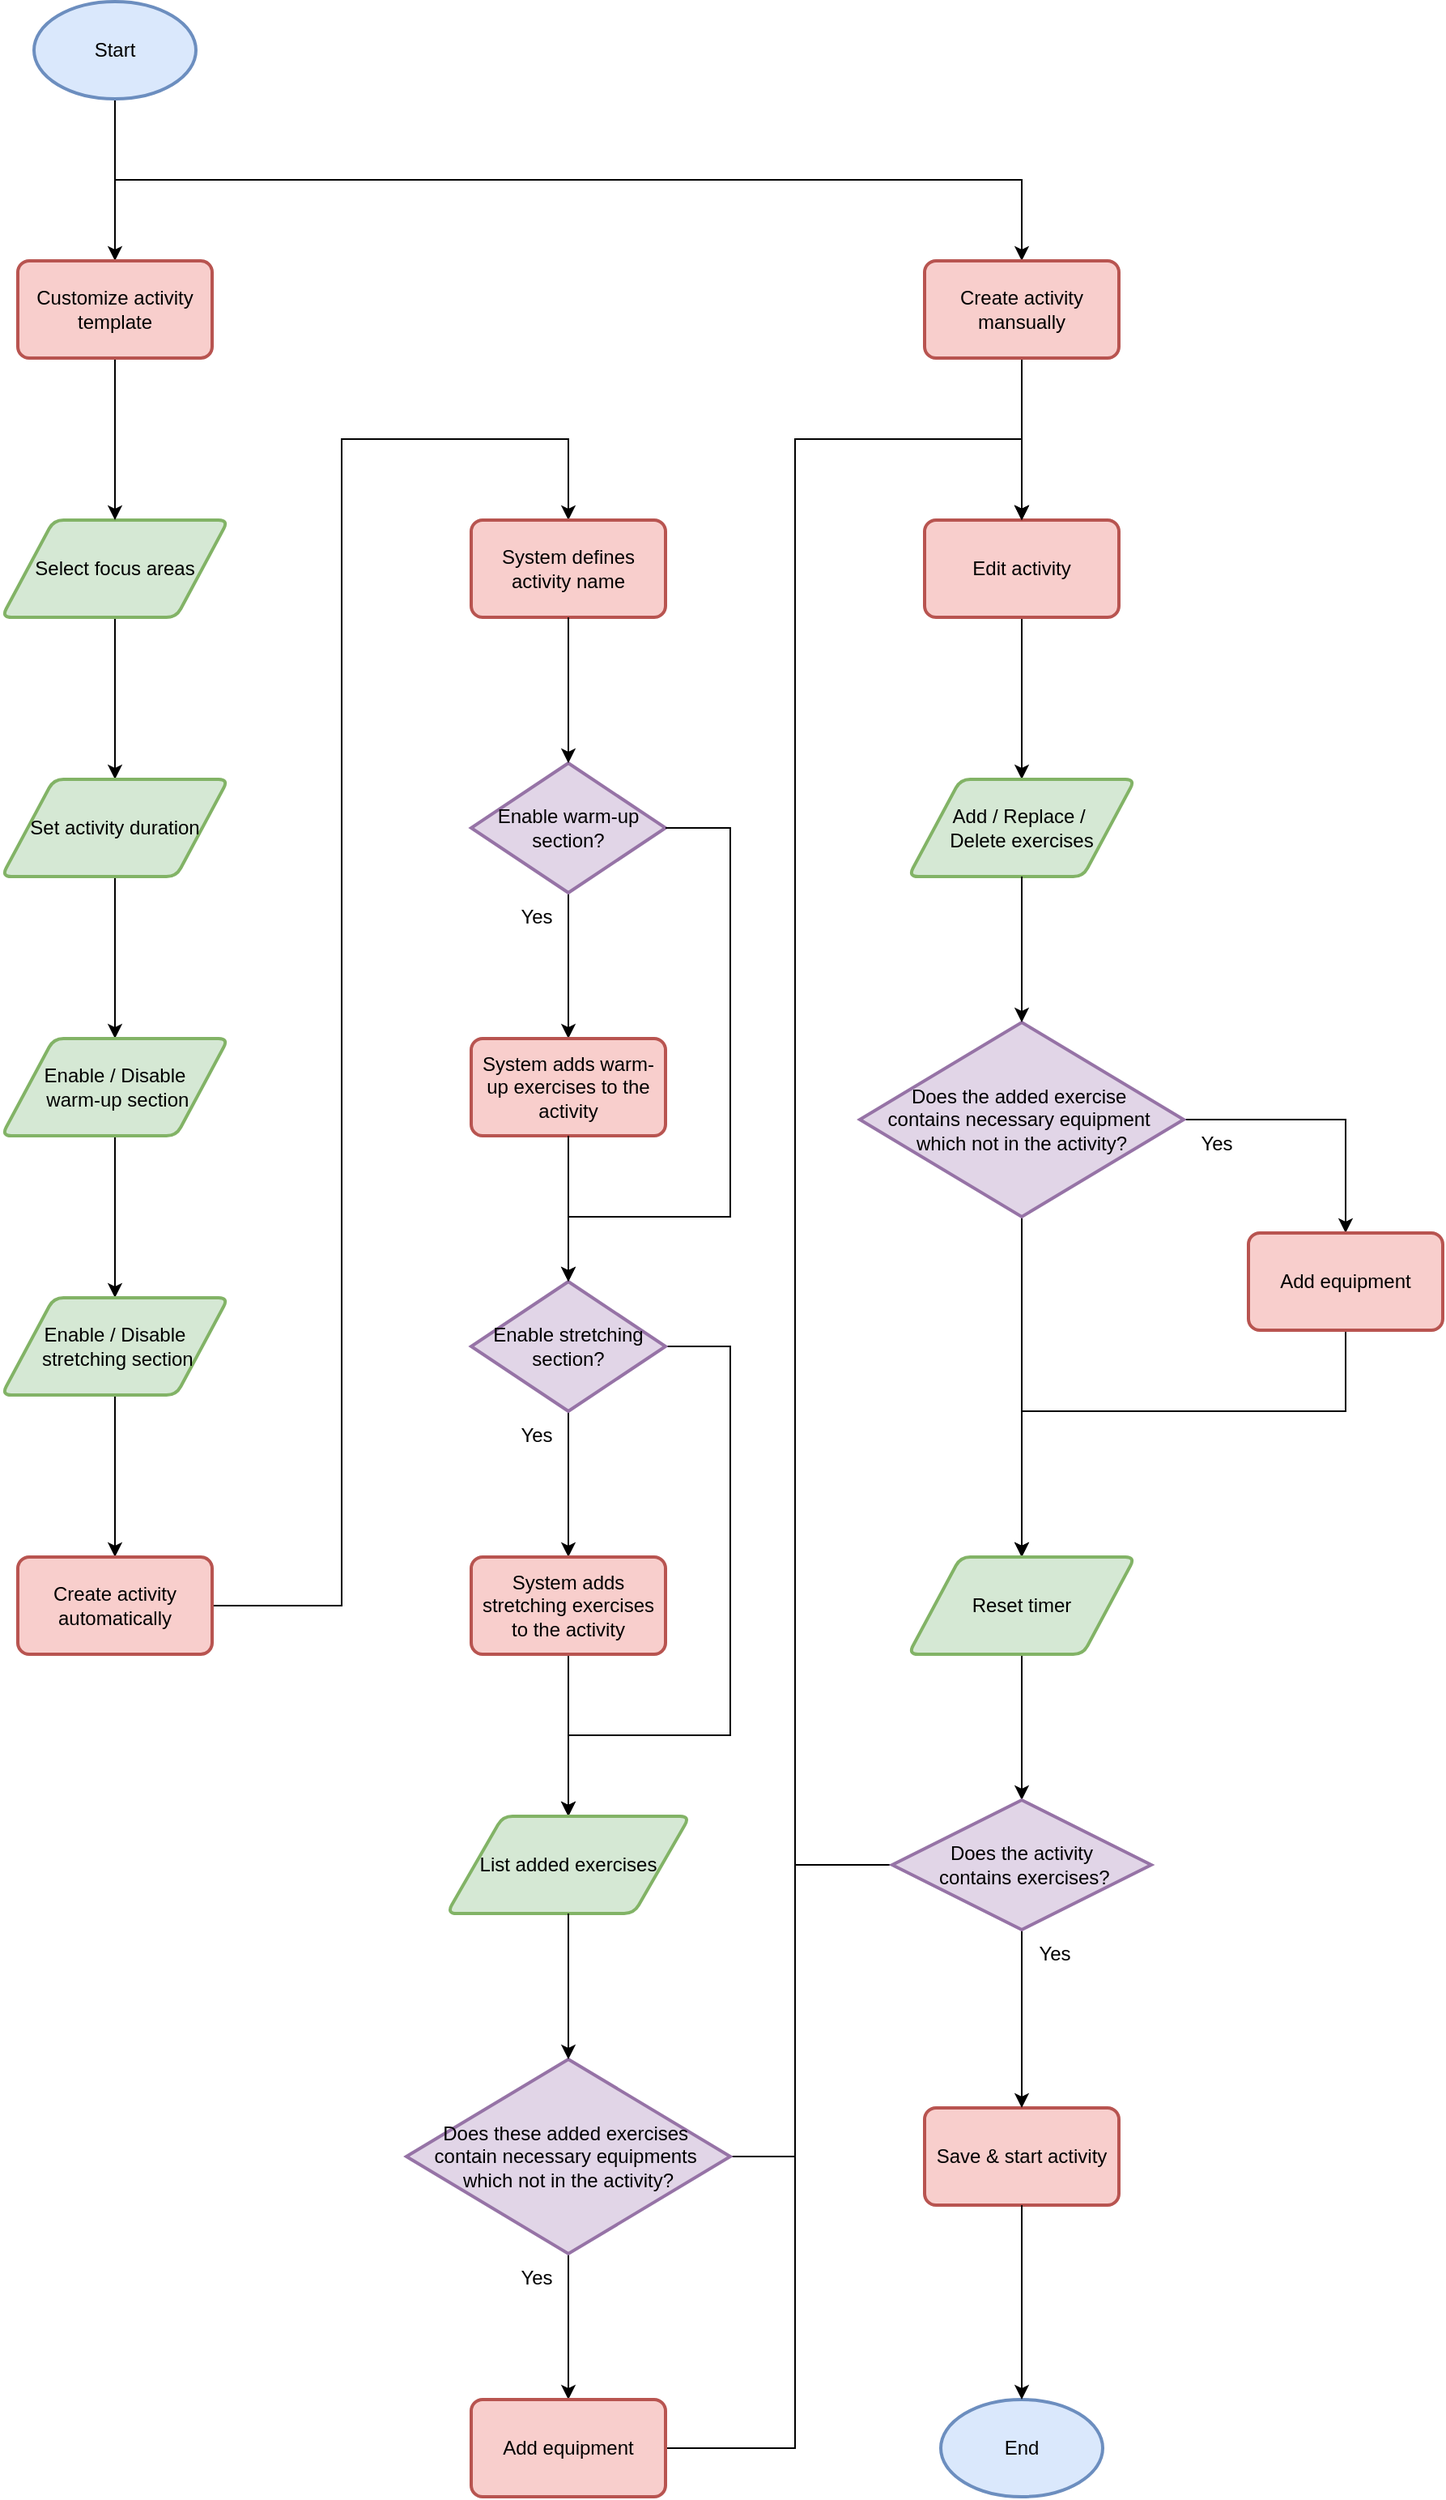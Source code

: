<mxfile version="25.0.3">
  <diagram id="C5RBs43oDa-KdzZeNtuy" name="Page-1">
    <mxGraphModel dx="1985" dy="1115" grid="1" gridSize="10" guides="1" tooltips="1" connect="1" arrows="1" fold="1" page="0" pageScale="1" pageWidth="827" pageHeight="1169" math="0" shadow="0">
      <root>
        <mxCell id="WIyWlLk6GJQsqaUBKTNV-0" />
        <mxCell id="WIyWlLk6GJQsqaUBKTNV-1" parent="WIyWlLk6GJQsqaUBKTNV-0" />
        <mxCell id="nefaVMMvmqEAFt040vEw-27" style="edgeStyle=orthogonalEdgeStyle;rounded=0;orthogonalLoop=1;jettySize=auto;html=1;entryX=0.5;entryY=0;entryDx=0;entryDy=0;" edge="1" parent="WIyWlLk6GJQsqaUBKTNV-1" source="nefaVMMvmqEAFt040vEw-0" target="nefaVMMvmqEAFt040vEw-25">
          <mxGeometry relative="1" as="geometry" />
        </mxCell>
        <mxCell id="nefaVMMvmqEAFt040vEw-39" style="edgeStyle=orthogonalEdgeStyle;rounded=0;orthogonalLoop=1;jettySize=auto;html=1;entryX=0.5;entryY=0;entryDx=0;entryDy=0;" edge="1" parent="WIyWlLk6GJQsqaUBKTNV-1" source="nefaVMMvmqEAFt040vEw-0" target="nefaVMMvmqEAFt040vEw-9">
          <mxGeometry relative="1" as="geometry">
            <Array as="points">
              <mxPoint x="300" y="280" />
              <mxPoint x="860" y="280" />
            </Array>
          </mxGeometry>
        </mxCell>
        <mxCell id="nefaVMMvmqEAFt040vEw-0" value="Start" style="strokeWidth=2;html=1;shape=mxgraph.flowchart.start_1;whiteSpace=wrap;fillColor=#dae8fc;strokeColor=#6c8ebf;" vertex="1" parent="WIyWlLk6GJQsqaUBKTNV-1">
          <mxGeometry x="250" y="170" width="100" height="60" as="geometry" />
        </mxCell>
        <mxCell id="nefaVMMvmqEAFt040vEw-29" value="" style="edgeStyle=orthogonalEdgeStyle;rounded=0;orthogonalLoop=1;jettySize=auto;html=1;" edge="1" parent="WIyWlLk6GJQsqaUBKTNV-1" source="nefaVMMvmqEAFt040vEw-4" target="nefaVMMvmqEAFt040vEw-5">
          <mxGeometry relative="1" as="geometry" />
        </mxCell>
        <mxCell id="nefaVMMvmqEAFt040vEw-4" value="Select focus areas" style="shape=parallelogram;html=1;strokeWidth=2;perimeter=parallelogramPerimeter;whiteSpace=wrap;rounded=1;arcSize=12;size=0.23;fillColor=#d5e8d4;strokeColor=#82b366;" vertex="1" parent="WIyWlLk6GJQsqaUBKTNV-1">
          <mxGeometry x="230" y="490" width="140" height="60" as="geometry" />
        </mxCell>
        <mxCell id="nefaVMMvmqEAFt040vEw-30" value="" style="edgeStyle=orthogonalEdgeStyle;rounded=0;orthogonalLoop=1;jettySize=auto;html=1;" edge="1" parent="WIyWlLk6GJQsqaUBKTNV-1" source="nefaVMMvmqEAFt040vEw-5" target="nefaVMMvmqEAFt040vEw-6">
          <mxGeometry relative="1" as="geometry" />
        </mxCell>
        <mxCell id="nefaVMMvmqEAFt040vEw-5" value="Set activity duration" style="shape=parallelogram;html=1;strokeWidth=2;perimeter=parallelogramPerimeter;whiteSpace=wrap;rounded=1;arcSize=12;size=0.23;fillColor=#d5e8d4;strokeColor=#82b366;" vertex="1" parent="WIyWlLk6GJQsqaUBKTNV-1">
          <mxGeometry x="230" y="650" width="140" height="60" as="geometry" />
        </mxCell>
        <mxCell id="nefaVMMvmqEAFt040vEw-31" value="" style="edgeStyle=orthogonalEdgeStyle;rounded=0;orthogonalLoop=1;jettySize=auto;html=1;" edge="1" parent="WIyWlLk6GJQsqaUBKTNV-1" source="nefaVMMvmqEAFt040vEw-6" target="nefaVMMvmqEAFt040vEw-7">
          <mxGeometry relative="1" as="geometry" />
        </mxCell>
        <mxCell id="nefaVMMvmqEAFt040vEw-6" value="Enable / Disable&lt;div&gt;&amp;nbsp;warm-up section&lt;/div&gt;" style="shape=parallelogram;html=1;strokeWidth=2;perimeter=parallelogramPerimeter;whiteSpace=wrap;rounded=1;arcSize=12;size=0.23;fillColor=#d5e8d4;strokeColor=#82b366;" vertex="1" parent="WIyWlLk6GJQsqaUBKTNV-1">
          <mxGeometry x="230" y="810" width="140" height="60" as="geometry" />
        </mxCell>
        <mxCell id="nefaVMMvmqEAFt040vEw-32" value="" style="edgeStyle=orthogonalEdgeStyle;rounded=0;orthogonalLoop=1;jettySize=auto;html=1;" edge="1" parent="WIyWlLk6GJQsqaUBKTNV-1" source="nefaVMMvmqEAFt040vEw-7" target="nefaVMMvmqEAFt040vEw-8">
          <mxGeometry relative="1" as="geometry" />
        </mxCell>
        <mxCell id="nefaVMMvmqEAFt040vEw-7" value="Enable / Disable&lt;div&gt;&amp;nbsp;stretching section&lt;/div&gt;" style="shape=parallelogram;html=1;strokeWidth=2;perimeter=parallelogramPerimeter;whiteSpace=wrap;rounded=1;arcSize=12;size=0.23;fillColor=#d5e8d4;strokeColor=#82b366;" vertex="1" parent="WIyWlLk6GJQsqaUBKTNV-1">
          <mxGeometry x="230" y="970" width="140" height="60" as="geometry" />
        </mxCell>
        <mxCell id="nefaVMMvmqEAFt040vEw-34" style="edgeStyle=orthogonalEdgeStyle;rounded=0;orthogonalLoop=1;jettySize=auto;html=1;entryX=0.5;entryY=0;entryDx=0;entryDy=0;" edge="1" parent="WIyWlLk6GJQsqaUBKTNV-1" source="nefaVMMvmqEAFt040vEw-8" target="nefaVMMvmqEAFt040vEw-15">
          <mxGeometry relative="1" as="geometry">
            <Array as="points">
              <mxPoint x="440" y="1160" />
              <mxPoint x="440" y="440" />
              <mxPoint x="580" y="440" />
            </Array>
          </mxGeometry>
        </mxCell>
        <mxCell id="nefaVMMvmqEAFt040vEw-8" value="Create activity automatically" style="rounded=1;whiteSpace=wrap;html=1;absoluteArcSize=1;arcSize=14;strokeWidth=2;fillColor=#f8cecc;strokeColor=#b85450;" vertex="1" parent="WIyWlLk6GJQsqaUBKTNV-1">
          <mxGeometry x="240" y="1130" width="120" height="60" as="geometry" />
        </mxCell>
        <mxCell id="nefaVMMvmqEAFt040vEw-40" style="edgeStyle=orthogonalEdgeStyle;rounded=0;orthogonalLoop=1;jettySize=auto;html=1;entryX=0.5;entryY=0;entryDx=0;entryDy=0;" edge="1" parent="WIyWlLk6GJQsqaUBKTNV-1" source="nefaVMMvmqEAFt040vEw-9" target="nefaVMMvmqEAFt040vEw-17">
          <mxGeometry relative="1" as="geometry" />
        </mxCell>
        <mxCell id="nefaVMMvmqEAFt040vEw-9" value="Create activity mansually" style="rounded=1;whiteSpace=wrap;html=1;absoluteArcSize=1;arcSize=14;strokeWidth=2;fillColor=#f8cecc;strokeColor=#b85450;" vertex="1" parent="WIyWlLk6GJQsqaUBKTNV-1">
          <mxGeometry x="800" y="330" width="120" height="60" as="geometry" />
        </mxCell>
        <mxCell id="nefaVMMvmqEAFt040vEw-36" style="edgeStyle=orthogonalEdgeStyle;rounded=0;orthogonalLoop=1;jettySize=auto;html=1;entryX=0.5;entryY=0;entryDx=0;entryDy=0;" edge="1" parent="WIyWlLk6GJQsqaUBKTNV-1" source="nefaVMMvmqEAFt040vEw-10" target="nefaVMMvmqEAFt040vEw-12">
          <mxGeometry relative="1" as="geometry" />
        </mxCell>
        <mxCell id="nefaVMMvmqEAFt040vEw-10" value="Enable warm-up section?" style="strokeWidth=2;html=1;shape=mxgraph.flowchart.decision;whiteSpace=wrap;fillColor=#e1d5e7;strokeColor=#9673a6;" vertex="1" parent="WIyWlLk6GJQsqaUBKTNV-1">
          <mxGeometry x="520" y="640" width="120" height="80" as="geometry" />
        </mxCell>
        <mxCell id="nefaVMMvmqEAFt040vEw-38" style="edgeStyle=orthogonalEdgeStyle;rounded=0;orthogonalLoop=1;jettySize=auto;html=1;entryX=0.5;entryY=0;entryDx=0;entryDy=0;" edge="1" parent="WIyWlLk6GJQsqaUBKTNV-1" source="nefaVMMvmqEAFt040vEw-11" target="nefaVMMvmqEAFt040vEw-13">
          <mxGeometry relative="1" as="geometry" />
        </mxCell>
        <mxCell id="nefaVMMvmqEAFt040vEw-68" style="edgeStyle=orthogonalEdgeStyle;rounded=0;orthogonalLoop=1;jettySize=auto;html=1;entryX=0.5;entryY=0;entryDx=0;entryDy=0;" edge="1" parent="WIyWlLk6GJQsqaUBKTNV-1" source="nefaVMMvmqEAFt040vEw-11" target="nefaVMMvmqEAFt040vEw-51">
          <mxGeometry relative="1" as="geometry">
            <Array as="points">
              <mxPoint x="680" y="1000" />
              <mxPoint x="680" y="1240" />
              <mxPoint x="580" y="1240" />
            </Array>
          </mxGeometry>
        </mxCell>
        <mxCell id="nefaVMMvmqEAFt040vEw-11" value="Enable stretching section?" style="strokeWidth=2;html=1;shape=mxgraph.flowchart.decision;whiteSpace=wrap;fillColor=#e1d5e7;strokeColor=#9673a6;" vertex="1" parent="WIyWlLk6GJQsqaUBKTNV-1">
          <mxGeometry x="520" y="960" width="120" height="80" as="geometry" />
        </mxCell>
        <mxCell id="nefaVMMvmqEAFt040vEw-12" value="System adds warm-up exercises to the activity" style="rounded=1;whiteSpace=wrap;html=1;absoluteArcSize=1;arcSize=14;strokeWidth=2;fillColor=#f8cecc;strokeColor=#b85450;" vertex="1" parent="WIyWlLk6GJQsqaUBKTNV-1">
          <mxGeometry x="520" y="810" width="120" height="60" as="geometry" />
        </mxCell>
        <mxCell id="nefaVMMvmqEAFt040vEw-52" style="edgeStyle=orthogonalEdgeStyle;rounded=0;orthogonalLoop=1;jettySize=auto;html=1;entryX=0.5;entryY=0;entryDx=0;entryDy=0;" edge="1" parent="WIyWlLk6GJQsqaUBKTNV-1" source="nefaVMMvmqEAFt040vEw-13" target="nefaVMMvmqEAFt040vEw-51">
          <mxGeometry relative="1" as="geometry" />
        </mxCell>
        <mxCell id="nefaVMMvmqEAFt040vEw-13" value="System adds stretching exercises to the activity" style="rounded=1;whiteSpace=wrap;html=1;absoluteArcSize=1;arcSize=14;strokeWidth=2;fillColor=#f8cecc;strokeColor=#b85450;" vertex="1" parent="WIyWlLk6GJQsqaUBKTNV-1">
          <mxGeometry x="520" y="1130" width="120" height="60" as="geometry" />
        </mxCell>
        <mxCell id="nefaVMMvmqEAFt040vEw-15" value="System defines activity name" style="rounded=1;whiteSpace=wrap;html=1;absoluteArcSize=1;arcSize=14;strokeWidth=2;fillColor=#f8cecc;strokeColor=#b85450;" vertex="1" parent="WIyWlLk6GJQsqaUBKTNV-1">
          <mxGeometry x="520" y="490" width="120" height="60" as="geometry" />
        </mxCell>
        <mxCell id="nefaVMMvmqEAFt040vEw-47" style="edgeStyle=orthogonalEdgeStyle;rounded=0;orthogonalLoop=1;jettySize=auto;html=1;entryX=0.5;entryY=0;entryDx=0;entryDy=0;" edge="1" parent="WIyWlLk6GJQsqaUBKTNV-1" source="nefaVMMvmqEAFt040vEw-17" target="nefaVMMvmqEAFt040vEw-46">
          <mxGeometry relative="1" as="geometry" />
        </mxCell>
        <mxCell id="nefaVMMvmqEAFt040vEw-17" value="Edit activity" style="rounded=1;whiteSpace=wrap;html=1;absoluteArcSize=1;arcSize=14;strokeWidth=2;fillColor=#f8cecc;strokeColor=#b85450;" vertex="1" parent="WIyWlLk6GJQsqaUBKTNV-1">
          <mxGeometry x="800" y="490" width="120" height="60" as="geometry" />
        </mxCell>
        <mxCell id="nefaVMMvmqEAFt040vEw-20" value="Save &amp;amp; start activity" style="rounded=1;whiteSpace=wrap;html=1;absoluteArcSize=1;arcSize=14;strokeWidth=2;fillColor=#f8cecc;strokeColor=#b85450;" vertex="1" parent="WIyWlLk6GJQsqaUBKTNV-1">
          <mxGeometry x="800" y="1470" width="120" height="60" as="geometry" />
        </mxCell>
        <mxCell id="nefaVMMvmqEAFt040vEw-28" style="edgeStyle=orthogonalEdgeStyle;rounded=0;orthogonalLoop=1;jettySize=auto;html=1;entryX=0.5;entryY=0;entryDx=0;entryDy=0;" edge="1" parent="WIyWlLk6GJQsqaUBKTNV-1" source="nefaVMMvmqEAFt040vEw-25" target="nefaVMMvmqEAFt040vEw-4">
          <mxGeometry relative="1" as="geometry" />
        </mxCell>
        <mxCell id="nefaVMMvmqEAFt040vEw-25" value="Customize activity template" style="rounded=1;whiteSpace=wrap;html=1;absoluteArcSize=1;arcSize=14;strokeWidth=2;fillColor=#f8cecc;strokeColor=#b85450;" vertex="1" parent="WIyWlLk6GJQsqaUBKTNV-1">
          <mxGeometry x="240" y="330" width="120" height="60" as="geometry" />
        </mxCell>
        <mxCell id="nefaVMMvmqEAFt040vEw-26" value="End" style="strokeWidth=2;html=1;shape=mxgraph.flowchart.start_1;whiteSpace=wrap;fillColor=#dae8fc;strokeColor=#6c8ebf;" vertex="1" parent="WIyWlLk6GJQsqaUBKTNV-1">
          <mxGeometry x="810" y="1650" width="100" height="60" as="geometry" />
        </mxCell>
        <mxCell id="nefaVMMvmqEAFt040vEw-35" style="edgeStyle=orthogonalEdgeStyle;rounded=0;orthogonalLoop=1;jettySize=auto;html=1;entryX=0.5;entryY=0;entryDx=0;entryDy=0;entryPerimeter=0;" edge="1" parent="WIyWlLk6GJQsqaUBKTNV-1" source="nefaVMMvmqEAFt040vEw-15" target="nefaVMMvmqEAFt040vEw-10">
          <mxGeometry relative="1" as="geometry" />
        </mxCell>
        <mxCell id="nefaVMMvmqEAFt040vEw-37" style="edgeStyle=orthogonalEdgeStyle;rounded=0;orthogonalLoop=1;jettySize=auto;html=1;entryX=0.5;entryY=0;entryDx=0;entryDy=0;entryPerimeter=0;" edge="1" parent="WIyWlLk6GJQsqaUBKTNV-1" source="nefaVMMvmqEAFt040vEw-12" target="nefaVMMvmqEAFt040vEw-11">
          <mxGeometry relative="1" as="geometry" />
        </mxCell>
        <mxCell id="nefaVMMvmqEAFt040vEw-43" style="edgeStyle=orthogonalEdgeStyle;rounded=0;orthogonalLoop=1;jettySize=auto;html=1;entryX=0.5;entryY=0;entryDx=0;entryDy=0;entryPerimeter=0;" edge="1" parent="WIyWlLk6GJQsqaUBKTNV-1" source="nefaVMMvmqEAFt040vEw-20" target="nefaVMMvmqEAFt040vEw-26">
          <mxGeometry relative="1" as="geometry" />
        </mxCell>
        <mxCell id="nefaVMMvmqEAFt040vEw-46" value="Add / Replace /&amp;nbsp;&lt;div&gt;Delete exercises&lt;/div&gt;" style="shape=parallelogram;html=1;strokeWidth=2;perimeter=parallelogramPerimeter;whiteSpace=wrap;rounded=1;arcSize=12;size=0.23;fillColor=#d5e8d4;strokeColor=#82b366;" vertex="1" parent="WIyWlLk6GJQsqaUBKTNV-1">
          <mxGeometry x="790" y="650" width="140" height="60" as="geometry" />
        </mxCell>
        <mxCell id="nefaVMMvmqEAFt040vEw-64" style="edgeStyle=orthogonalEdgeStyle;rounded=0;orthogonalLoop=1;jettySize=auto;html=1;entryX=0.5;entryY=0;entryDx=0;entryDy=0;" edge="1" parent="WIyWlLk6GJQsqaUBKTNV-1" source="nefaVMMvmqEAFt040vEw-50" target="nefaVMMvmqEAFt040vEw-17">
          <mxGeometry relative="1" as="geometry">
            <Array as="points">
              <mxPoint x="720" y="1500" />
              <mxPoint x="720" y="440" />
              <mxPoint x="860" y="440" />
            </Array>
          </mxGeometry>
        </mxCell>
        <mxCell id="nefaVMMvmqEAFt040vEw-65" style="edgeStyle=orthogonalEdgeStyle;rounded=0;orthogonalLoop=1;jettySize=auto;html=1;entryX=0.5;entryY=0;entryDx=0;entryDy=0;" edge="1" parent="WIyWlLk6GJQsqaUBKTNV-1" source="nefaVMMvmqEAFt040vEw-50" target="nefaVMMvmqEAFt040vEw-54">
          <mxGeometry relative="1" as="geometry" />
        </mxCell>
        <mxCell id="nefaVMMvmqEAFt040vEw-50" value="Does these added exercises&amp;nbsp;&lt;div&gt;contain necessary equipments&amp;nbsp;&lt;div&gt;which not in the activity?&lt;/div&gt;&lt;/div&gt;" style="strokeWidth=2;html=1;shape=mxgraph.flowchart.decision;whiteSpace=wrap;fillColor=#e1d5e7;strokeColor=#9673a6;" vertex="1" parent="WIyWlLk6GJQsqaUBKTNV-1">
          <mxGeometry x="480" y="1440" width="200" height="120" as="geometry" />
        </mxCell>
        <mxCell id="nefaVMMvmqEAFt040vEw-51" value="List added exercises" style="shape=parallelogram;html=1;strokeWidth=2;perimeter=parallelogramPerimeter;whiteSpace=wrap;rounded=1;arcSize=12;size=0.23;fillColor=#d5e8d4;strokeColor=#82b366;" vertex="1" parent="WIyWlLk6GJQsqaUBKTNV-1">
          <mxGeometry x="505" y="1290" width="150" height="60" as="geometry" />
        </mxCell>
        <mxCell id="nefaVMMvmqEAFt040vEw-53" style="edgeStyle=orthogonalEdgeStyle;rounded=0;orthogonalLoop=1;jettySize=auto;html=1;entryX=0.5;entryY=0;entryDx=0;entryDy=0;entryPerimeter=0;" edge="1" parent="WIyWlLk6GJQsqaUBKTNV-1" source="nefaVMMvmqEAFt040vEw-51" target="nefaVMMvmqEAFt040vEw-50">
          <mxGeometry relative="1" as="geometry" />
        </mxCell>
        <mxCell id="nefaVMMvmqEAFt040vEw-66" style="edgeStyle=orthogonalEdgeStyle;rounded=0;orthogonalLoop=1;jettySize=auto;html=1;entryX=0.5;entryY=0;entryDx=0;entryDy=0;" edge="1" parent="WIyWlLk6GJQsqaUBKTNV-1" source="nefaVMMvmqEAFt040vEw-54" target="nefaVMMvmqEAFt040vEw-17">
          <mxGeometry relative="1" as="geometry">
            <Array as="points">
              <mxPoint x="720" y="1680" />
              <mxPoint x="720" y="440" />
              <mxPoint x="860" y="440" />
            </Array>
          </mxGeometry>
        </mxCell>
        <mxCell id="nefaVMMvmqEAFt040vEw-54" value="Add equipment" style="rounded=1;whiteSpace=wrap;html=1;absoluteArcSize=1;arcSize=14;strokeWidth=2;fillColor=#f8cecc;strokeColor=#b85450;" vertex="1" parent="WIyWlLk6GJQsqaUBKTNV-1">
          <mxGeometry x="520" y="1650" width="120" height="60" as="geometry" />
        </mxCell>
        <mxCell id="nefaVMMvmqEAFt040vEw-60" style="edgeStyle=orthogonalEdgeStyle;rounded=0;orthogonalLoop=1;jettySize=auto;html=1;entryX=0.5;entryY=0;entryDx=0;entryDy=0;" edge="1" parent="WIyWlLk6GJQsqaUBKTNV-1" source="nefaVMMvmqEAFt040vEw-56" target="nefaVMMvmqEAFt040vEw-58">
          <mxGeometry relative="1" as="geometry" />
        </mxCell>
        <mxCell id="nefaVMMvmqEAFt040vEw-61" style="edgeStyle=orthogonalEdgeStyle;rounded=0;orthogonalLoop=1;jettySize=auto;html=1;entryX=0.5;entryY=0;entryDx=0;entryDy=0;" edge="1" parent="WIyWlLk6GJQsqaUBKTNV-1" source="nefaVMMvmqEAFt040vEw-56" target="nefaVMMvmqEAFt040vEw-59">
          <mxGeometry relative="1" as="geometry" />
        </mxCell>
        <mxCell id="nefaVMMvmqEAFt040vEw-56" value="Does the added exercise&amp;nbsp;&lt;div&gt;contains necessary equipment&amp;nbsp;&lt;div&gt;which not in the activity?&lt;/div&gt;&lt;/div&gt;" style="strokeWidth=2;html=1;shape=mxgraph.flowchart.decision;whiteSpace=wrap;fillColor=#e1d5e7;strokeColor=#9673a6;" vertex="1" parent="WIyWlLk6GJQsqaUBKTNV-1">
          <mxGeometry x="760" y="800" width="200" height="120" as="geometry" />
        </mxCell>
        <mxCell id="nefaVMMvmqEAFt040vEw-57" style="edgeStyle=orthogonalEdgeStyle;rounded=0;orthogonalLoop=1;jettySize=auto;html=1;entryX=0.5;entryY=0;entryDx=0;entryDy=0;entryPerimeter=0;" edge="1" parent="WIyWlLk6GJQsqaUBKTNV-1" source="nefaVMMvmqEAFt040vEw-46" target="nefaVMMvmqEAFt040vEw-56">
          <mxGeometry relative="1" as="geometry" />
        </mxCell>
        <mxCell id="nefaVMMvmqEAFt040vEw-63" style="edgeStyle=orthogonalEdgeStyle;rounded=0;orthogonalLoop=1;jettySize=auto;html=1;entryX=0.5;entryY=0;entryDx=0;entryDy=0;" edge="1" parent="WIyWlLk6GJQsqaUBKTNV-1" source="nefaVMMvmqEAFt040vEw-58" target="nefaVMMvmqEAFt040vEw-59">
          <mxGeometry relative="1" as="geometry">
            <Array as="points">
              <mxPoint x="1060" y="1040" />
              <mxPoint x="860" y="1040" />
            </Array>
          </mxGeometry>
        </mxCell>
        <mxCell id="nefaVMMvmqEAFt040vEw-58" value="Add equipment" style="rounded=1;whiteSpace=wrap;html=1;absoluteArcSize=1;arcSize=14;strokeWidth=2;fillColor=#f8cecc;strokeColor=#b85450;" vertex="1" parent="WIyWlLk6GJQsqaUBKTNV-1">
          <mxGeometry x="1000" y="930" width="120" height="60" as="geometry" />
        </mxCell>
        <mxCell id="nefaVMMvmqEAFt040vEw-74" value="" style="edgeStyle=orthogonalEdgeStyle;rounded=0;orthogonalLoop=1;jettySize=auto;html=1;" edge="1" parent="WIyWlLk6GJQsqaUBKTNV-1" source="nefaVMMvmqEAFt040vEw-59" target="nefaVMMvmqEAFt040vEw-73">
          <mxGeometry relative="1" as="geometry" />
        </mxCell>
        <mxCell id="nefaVMMvmqEAFt040vEw-59" value="Reset timer" style="shape=parallelogram;html=1;strokeWidth=2;perimeter=parallelogramPerimeter;whiteSpace=wrap;rounded=1;arcSize=12;size=0.23;fillColor=#d5e8d4;strokeColor=#82b366;" vertex="1" parent="WIyWlLk6GJQsqaUBKTNV-1">
          <mxGeometry x="790" y="1130" width="140" height="60" as="geometry" />
        </mxCell>
        <mxCell id="nefaVMMvmqEAFt040vEw-67" style="edgeStyle=orthogonalEdgeStyle;rounded=0;orthogonalLoop=1;jettySize=auto;html=1;entryX=0.5;entryY=0;entryDx=0;entryDy=0;entryPerimeter=0;" edge="1" parent="WIyWlLk6GJQsqaUBKTNV-1" source="nefaVMMvmqEAFt040vEw-10" target="nefaVMMvmqEAFt040vEw-11">
          <mxGeometry relative="1" as="geometry">
            <Array as="points">
              <mxPoint x="680" y="680" />
              <mxPoint x="680" y="920" />
              <mxPoint x="580" y="920" />
            </Array>
          </mxGeometry>
        </mxCell>
        <mxCell id="nefaVMMvmqEAFt040vEw-69" value="Yes" style="text;html=1;align=center;verticalAlign=middle;resizable=0;points=[];autosize=1;strokeColor=none;fillColor=none;" vertex="1" parent="WIyWlLk6GJQsqaUBKTNV-1">
          <mxGeometry x="540" y="720" width="40" height="30" as="geometry" />
        </mxCell>
        <mxCell id="nefaVMMvmqEAFt040vEw-70" value="Yes" style="text;html=1;align=center;verticalAlign=middle;resizable=0;points=[];autosize=1;strokeColor=none;fillColor=none;" vertex="1" parent="WIyWlLk6GJQsqaUBKTNV-1">
          <mxGeometry x="540" y="1040" width="40" height="30" as="geometry" />
        </mxCell>
        <mxCell id="nefaVMMvmqEAFt040vEw-71" value="Yes" style="text;html=1;align=center;verticalAlign=middle;resizable=0;points=[];autosize=1;strokeColor=none;fillColor=none;" vertex="1" parent="WIyWlLk6GJQsqaUBKTNV-1">
          <mxGeometry x="540" y="1560" width="40" height="30" as="geometry" />
        </mxCell>
        <mxCell id="nefaVMMvmqEAFt040vEw-72" value="Yes" style="text;html=1;align=center;verticalAlign=middle;resizable=0;points=[];autosize=1;strokeColor=none;fillColor=none;" vertex="1" parent="WIyWlLk6GJQsqaUBKTNV-1">
          <mxGeometry x="960" y="860" width="40" height="30" as="geometry" />
        </mxCell>
        <mxCell id="nefaVMMvmqEAFt040vEw-75" style="edgeStyle=orthogonalEdgeStyle;rounded=0;orthogonalLoop=1;jettySize=auto;html=1;entryX=0.5;entryY=0;entryDx=0;entryDy=0;" edge="1" parent="WIyWlLk6GJQsqaUBKTNV-1" source="nefaVMMvmqEAFt040vEw-73" target="nefaVMMvmqEAFt040vEw-20">
          <mxGeometry relative="1" as="geometry" />
        </mxCell>
        <mxCell id="nefaVMMvmqEAFt040vEw-76" style="edgeStyle=orthogonalEdgeStyle;rounded=0;orthogonalLoop=1;jettySize=auto;html=1;entryX=0.5;entryY=0;entryDx=0;entryDy=0;" edge="1" parent="WIyWlLk6GJQsqaUBKTNV-1" source="nefaVMMvmqEAFt040vEw-73" target="nefaVMMvmqEAFt040vEw-17">
          <mxGeometry relative="1" as="geometry">
            <Array as="points">
              <mxPoint x="720" y="1320" />
              <mxPoint x="720" y="440" />
              <mxPoint x="860" y="440" />
            </Array>
          </mxGeometry>
        </mxCell>
        <mxCell id="nefaVMMvmqEAFt040vEw-73" value="Does the activity&lt;div&gt;&amp;nbsp;contains exercises?&lt;/div&gt;" style="strokeWidth=2;html=1;shape=mxgraph.flowchart.decision;whiteSpace=wrap;fillColor=#e1d5e7;strokeColor=#9673a6;" vertex="1" parent="WIyWlLk6GJQsqaUBKTNV-1">
          <mxGeometry x="780" y="1280" width="160" height="80" as="geometry" />
        </mxCell>
        <mxCell id="nefaVMMvmqEAFt040vEw-77" value="Yes" style="text;html=1;align=center;verticalAlign=middle;resizable=0;points=[];autosize=1;strokeColor=none;fillColor=none;" vertex="1" parent="WIyWlLk6GJQsqaUBKTNV-1">
          <mxGeometry x="860" y="1360" width="40" height="30" as="geometry" />
        </mxCell>
      </root>
    </mxGraphModel>
  </diagram>
</mxfile>
